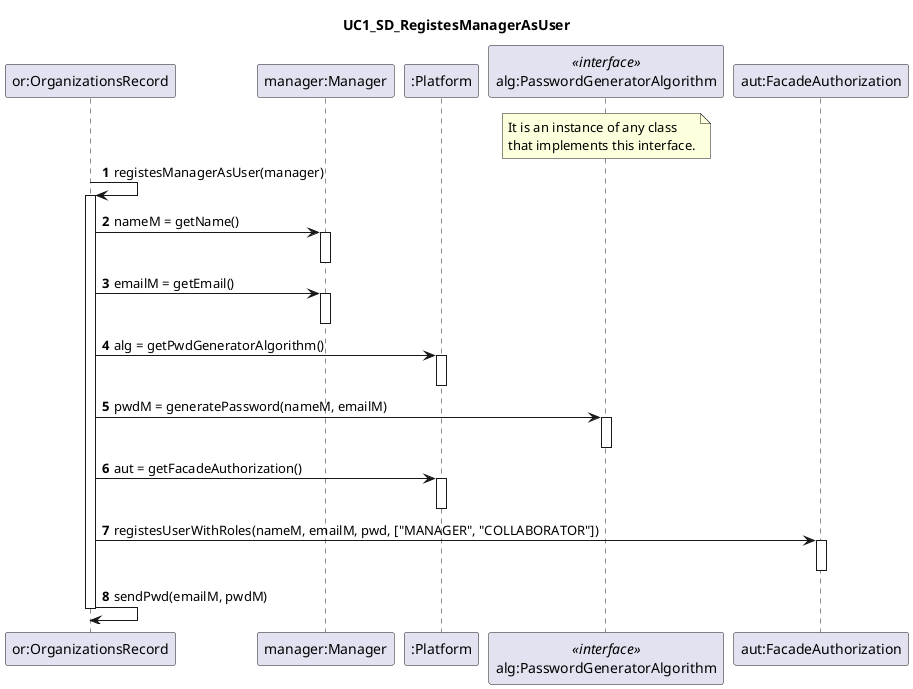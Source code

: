 @startuml
title UC1_SD_RegistesManagerAsUser
autonumber

participant "or:OrganizationsRecord" as ORGS
participant "manager:Manager" as MANAGER
participant ":Platform" as PLAT
participant "alg:PasswordGeneratorAlgorithm" as ALG << interface >>
participant "aut:FacadeAuthorization" as AUT

note over of ALG
It is an instance of any class 
that implements this interface.
end note

ORGS -> ORGS: registesManagerAsUser(manager)
activate ORGS

ORGS -> MANAGER: nameM = getName()
activate MANAGER
deactivate MANAGER
ORGS -> MANAGER: emailM = getEmail()
activate MANAGER
deactivate MANAGER

ORGS -> PLAT : alg = getPwdGeneratorAlgorithm()
activate PLAT
deactivate PLAT

ORGS -> ALG: pwdM = generatePassword(nameM, emailM)
activate ALG
deactivate ALG

ORGS -> PLAT : aut = getFacadeAuthorization()
activate PLAT
deactivate PLAT

ORGS -> AUT: registesUserWithRoles(nameM, emailM, pwd, ["MANAGER", "COLLABORATOR"])
activate AUT
deactivate AUT


ORGS -> ORGS: sendPwd(emailM, pwdM)
deactivate ORGS

deactivate ORGS
@enduml